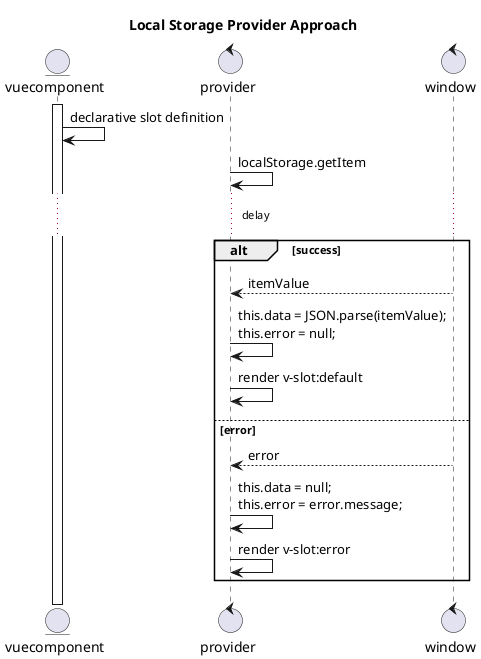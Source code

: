 @startuml
!pragma teoz true
skinparam nodesep 50

title Local Storage Provider Approach
entity vuecomponent
control provider
control window

activate vuecomponent
vuecomponent -> vuecomponent: declarative slot definition
provider -> provider: localStorage.getItem
... delay ...

alt success
window --> provider: itemValue
provider -> provider : this.data = JSON.parse(itemValue);\nthis.error = null;
provider -> provider: render v-slot:default

else error
window --> provider: error
provider -> provider: this.data = null;\nthis.error = error.message;
provider -> provider: render v-slot:error
end

@enduml